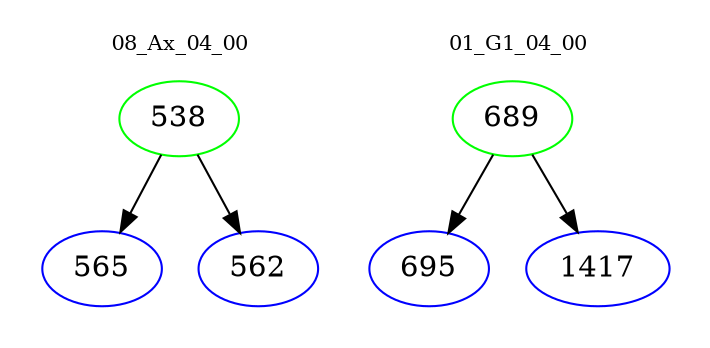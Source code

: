 digraph{
subgraph cluster_0 {
color = white
label = "08_Ax_04_00";
fontsize=10;
T0_538 [label="538", color="green"]
T0_538 -> T0_565 [color="black"]
T0_565 [label="565", color="blue"]
T0_538 -> T0_562 [color="black"]
T0_562 [label="562", color="blue"]
}
subgraph cluster_1 {
color = white
label = "01_G1_04_00";
fontsize=10;
T1_689 [label="689", color="green"]
T1_689 -> T1_695 [color="black"]
T1_695 [label="695", color="blue"]
T1_689 -> T1_1417 [color="black"]
T1_1417 [label="1417", color="blue"]
}
}
